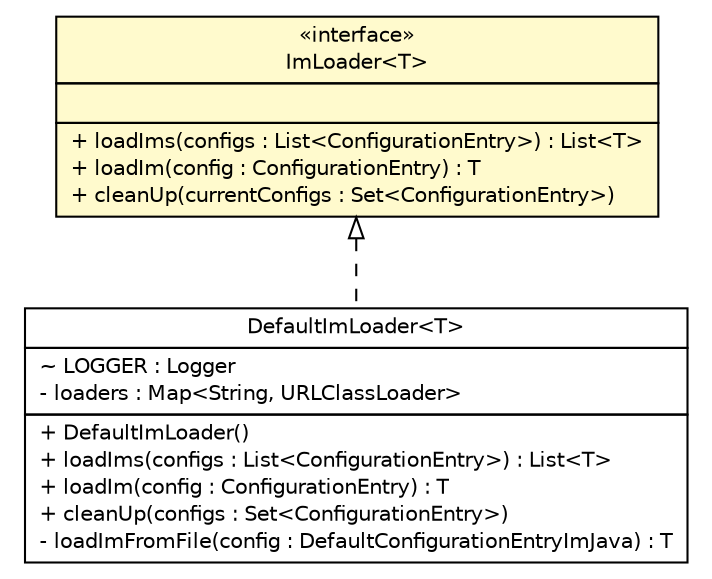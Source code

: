#!/usr/local/bin/dot
#
# Class diagram 
# Generated by UMLGraph version R5_6 (http://www.umlgraph.org/)
#

digraph G {
	edge [fontname="Helvetica",fontsize=10,labelfontname="Helvetica",labelfontsize=10];
	node [fontname="Helvetica",fontsize=10,shape=plaintext];
	nodesep=0.25;
	ranksep=0.5;
	// de.hsbremen.tc.tnc.tnccs.im.loader.ImLoader<T>
	c20011 [label=<<table title="de.hsbremen.tc.tnc.tnccs.im.loader.ImLoader" border="0" cellborder="1" cellspacing="0" cellpadding="2" port="p" bgcolor="lemonChiffon" href="./ImLoader.html">
		<tr><td><table border="0" cellspacing="0" cellpadding="1">
<tr><td align="center" balign="center"> &#171;interface&#187; </td></tr>
<tr><td align="center" balign="center"> ImLoader&lt;T&gt; </td></tr>
		</table></td></tr>
		<tr><td><table border="0" cellspacing="0" cellpadding="1">
<tr><td align="left" balign="left">  </td></tr>
		</table></td></tr>
		<tr><td><table border="0" cellspacing="0" cellpadding="1">
<tr><td align="left" balign="left"> + loadIms(configs : List&lt;ConfigurationEntry&gt;) : List&lt;T&gt; </td></tr>
<tr><td align="left" balign="left"> + loadIm(config : ConfigurationEntry) : T </td></tr>
<tr><td align="left" balign="left"> + cleanUp(currentConfigs : Set&lt;ConfigurationEntry&gt;) </td></tr>
		</table></td></tr>
		</table>>, URL="./ImLoader.html", fontname="Helvetica", fontcolor="black", fontsize=10.0];
	// de.hsbremen.tc.tnc.tnccs.im.loader.simple.DefaultImLoader<T>
	c20018 [label=<<table title="de.hsbremen.tc.tnc.tnccs.im.loader.simple.DefaultImLoader" border="0" cellborder="1" cellspacing="0" cellpadding="2" port="p" href="./simple/DefaultImLoader.html">
		<tr><td><table border="0" cellspacing="0" cellpadding="1">
<tr><td align="center" balign="center"> DefaultImLoader&lt;T&gt; </td></tr>
		</table></td></tr>
		<tr><td><table border="0" cellspacing="0" cellpadding="1">
<tr><td align="left" balign="left"> ~ LOGGER : Logger </td></tr>
<tr><td align="left" balign="left"> - loaders : Map&lt;String, URLClassLoader&gt; </td></tr>
		</table></td></tr>
		<tr><td><table border="0" cellspacing="0" cellpadding="1">
<tr><td align="left" balign="left"> + DefaultImLoader() </td></tr>
<tr><td align="left" balign="left"> + loadIms(configs : List&lt;ConfigurationEntry&gt;) : List&lt;T&gt; </td></tr>
<tr><td align="left" balign="left"> + loadIm(config : ConfigurationEntry) : T </td></tr>
<tr><td align="left" balign="left"> + cleanUp(configs : Set&lt;ConfigurationEntry&gt;) </td></tr>
<tr><td align="left" balign="left"> - loadImFromFile(config : DefaultConfigurationEntryImJava) : T </td></tr>
		</table></td></tr>
		</table>>, URL="./simple/DefaultImLoader.html", fontname="Helvetica", fontcolor="black", fontsize=10.0];
	//de.hsbremen.tc.tnc.tnccs.im.loader.simple.DefaultImLoader<T> implements de.hsbremen.tc.tnc.tnccs.im.loader.ImLoader<T>
	c20011:p -> c20018:p [dir=back,arrowtail=empty,style=dashed];
}

